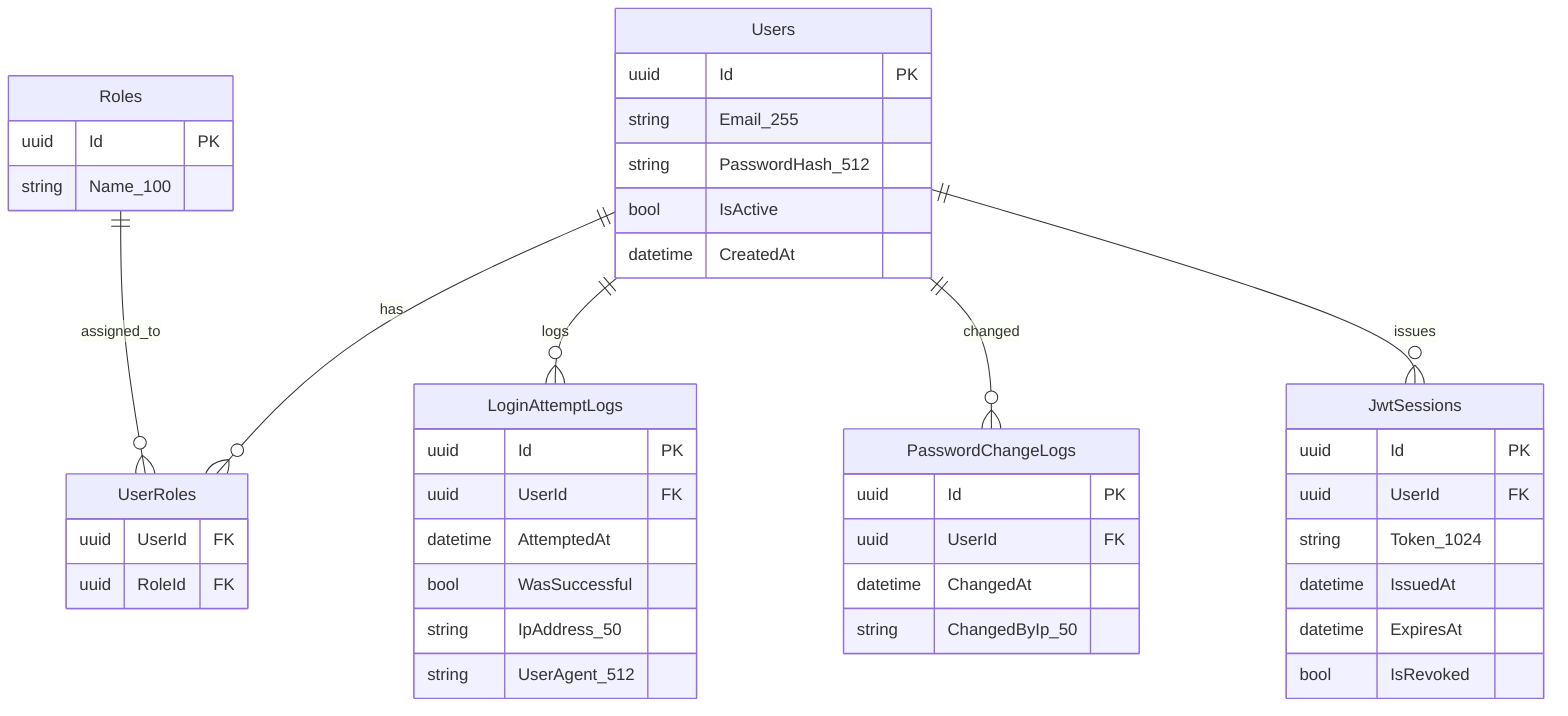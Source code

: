 erDiagram
    Users {
        uuid Id PK
        string Email_255
        string PasswordHash_512
        bool IsActive
        datetime CreatedAt
    }

    Roles {
        uuid Id PK
        string Name_100
    }

    UserRoles {
        uuid UserId FK
        uuid RoleId FK
    }

    LoginAttemptLogs {
        uuid Id PK
        uuid UserId FK
        datetime AttemptedAt
        bool WasSuccessful
        string IpAddress_50
        string UserAgent_512
    }

    PasswordChangeLogs {
        uuid Id PK
        uuid UserId FK
        datetime ChangedAt
        string ChangedByIp_50
    }

    JwtSessions {
        uuid Id PK
        uuid UserId FK
        string Token_1024
        datetime IssuedAt
        datetime ExpiresAt
        bool IsRevoked
    }

    Users ||--o{ UserRoles : has
    Roles ||--o{ UserRoles : assigned_to
    Users ||--o{ LoginAttemptLogs : logs
    Users ||--o{ PasswordChangeLogs : changed
    Users ||--o{ JwtSessions : issues